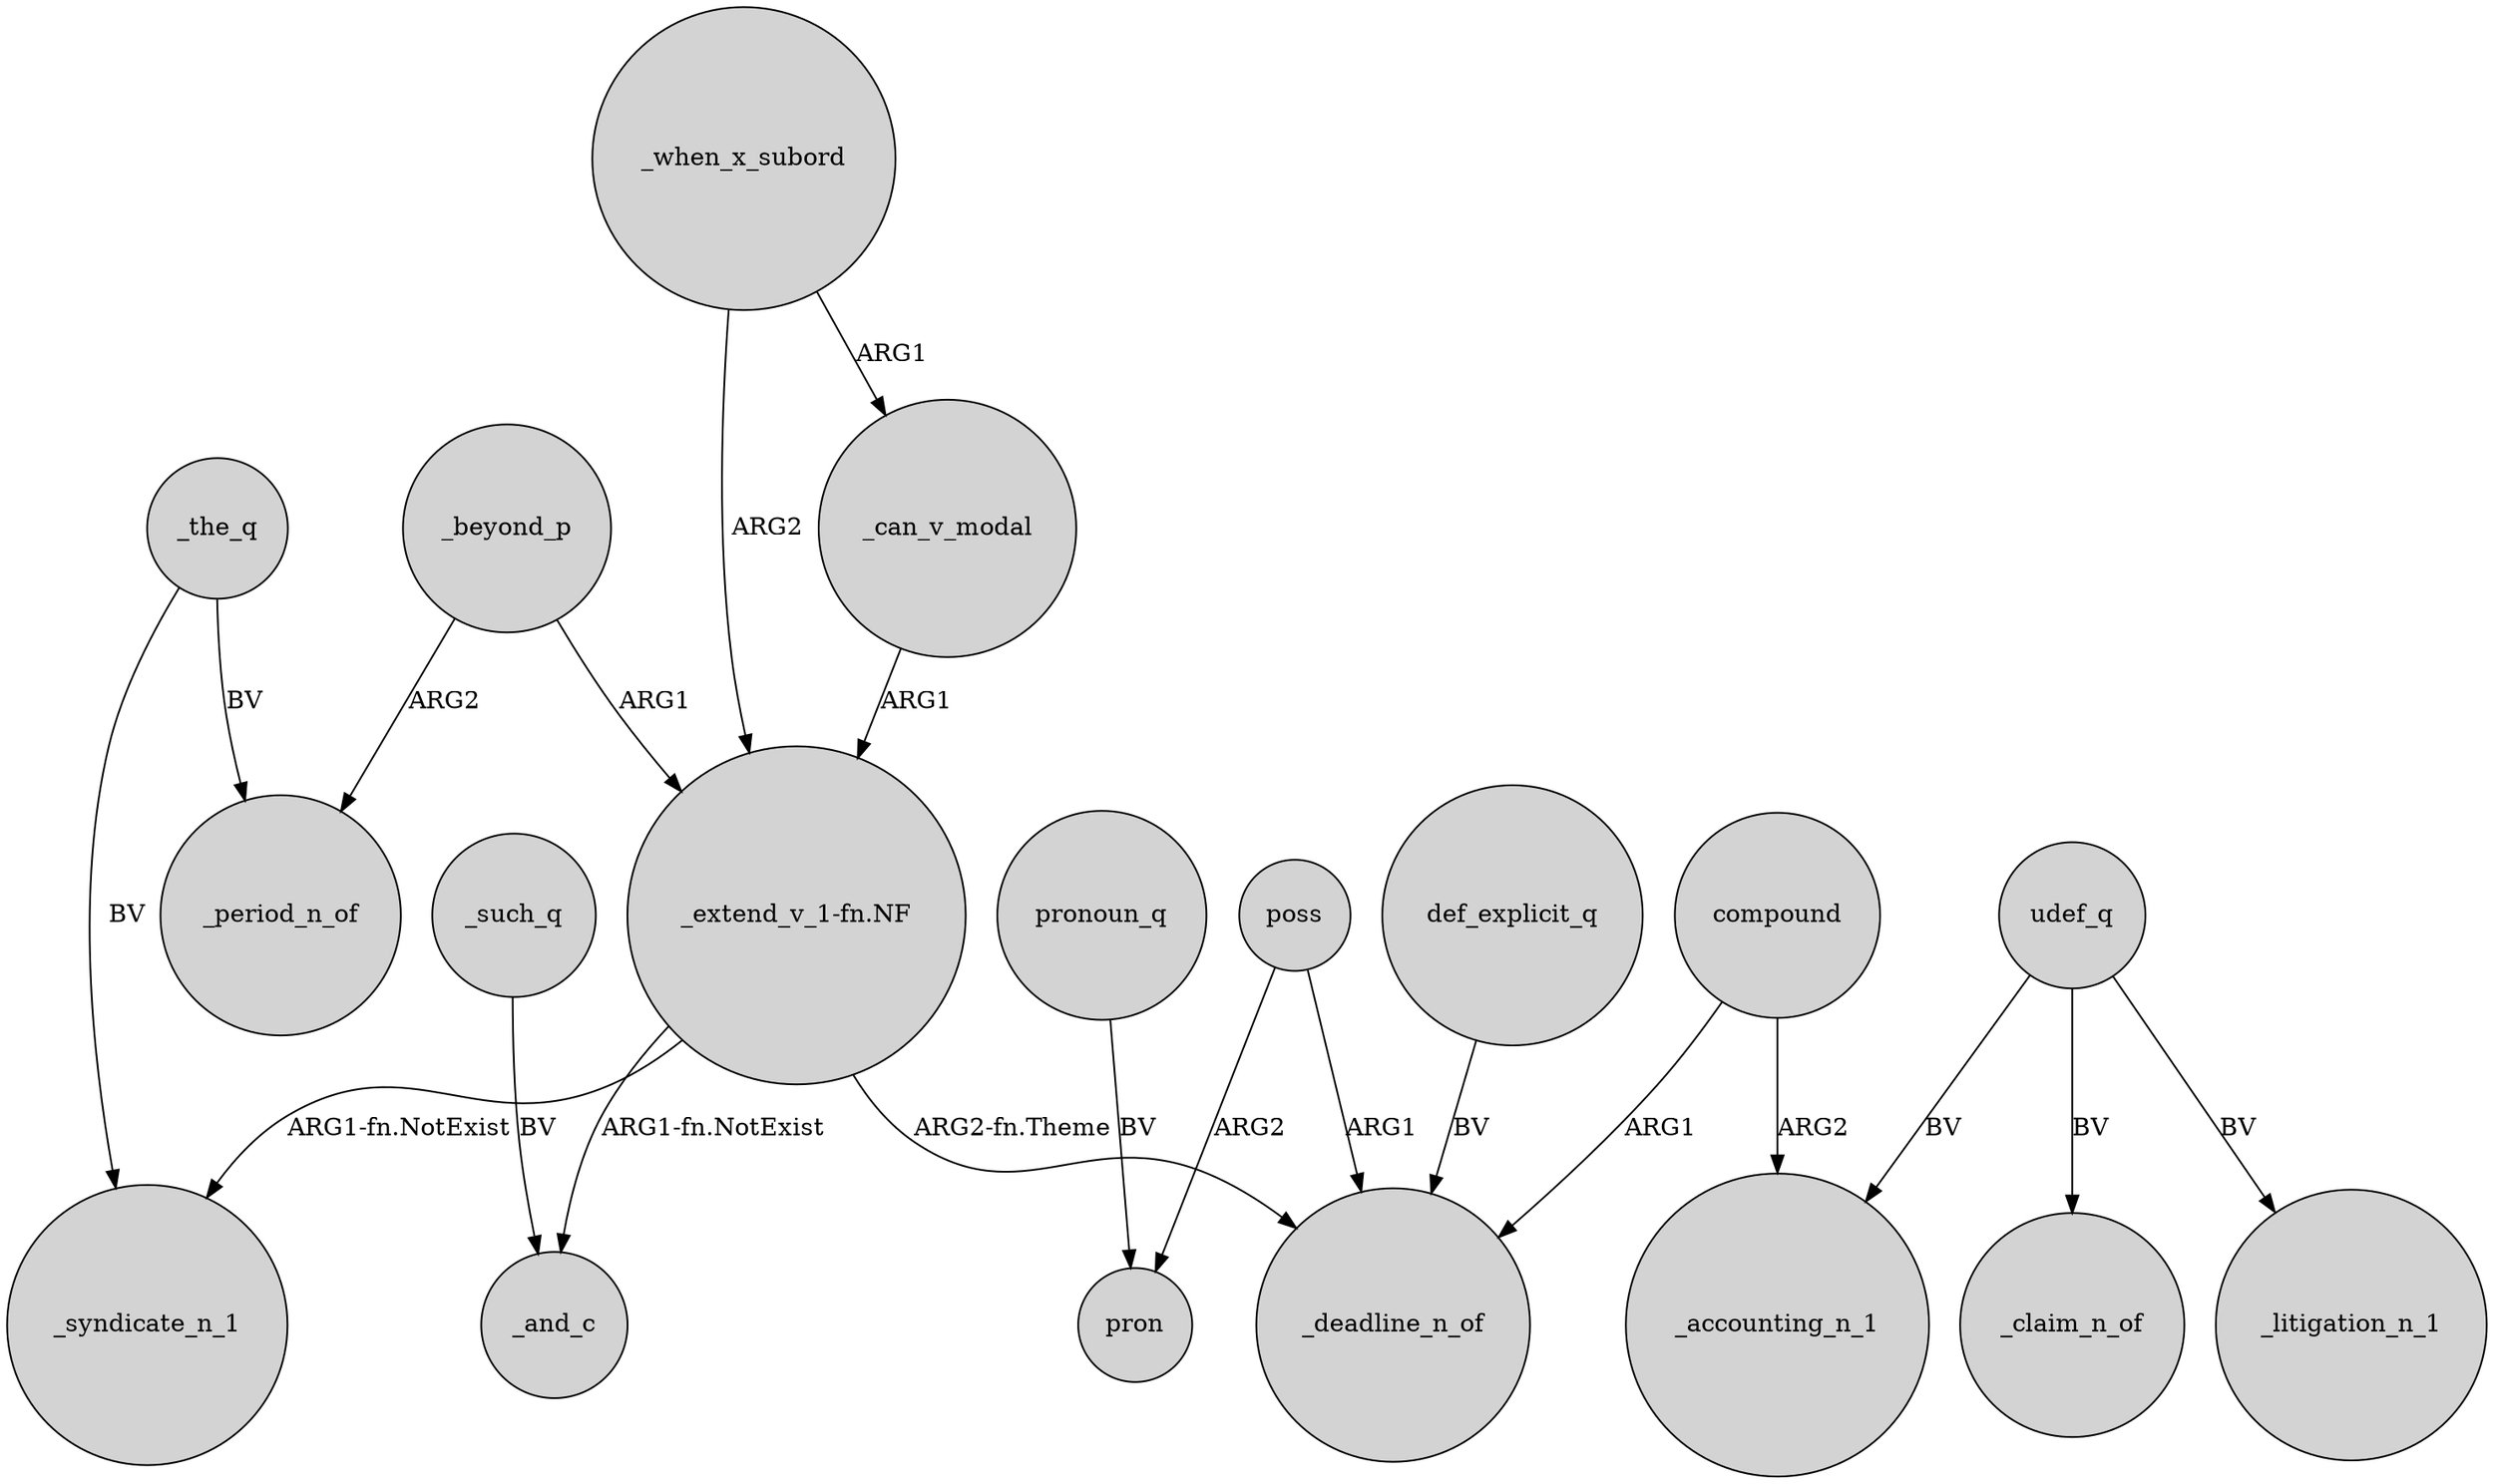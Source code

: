 digraph {
	node [shape=circle style=filled]
	"_extend_v_1-fn.NF" -> _syndicate_n_1 [label="ARG1-fn.NotExist"]
	_can_v_modal -> "_extend_v_1-fn.NF" [label=ARG1]
	_such_q -> _and_c [label=BV]
	poss -> pron [label=ARG2]
	"_extend_v_1-fn.NF" -> _deadline_n_of [label="ARG2-fn.Theme"]
	"_extend_v_1-fn.NF" -> _and_c [label="ARG1-fn.NotExist"]
	udef_q -> _litigation_n_1 [label=BV]
	compound -> _deadline_n_of [label=ARG1]
	_when_x_subord -> _can_v_modal [label=ARG1]
	_beyond_p -> "_extend_v_1-fn.NF" [label=ARG1]
	_beyond_p -> _period_n_of [label=ARG2]
	_the_q -> _period_n_of [label=BV]
	pronoun_q -> pron [label=BV]
	poss -> _deadline_n_of [label=ARG1]
	def_explicit_q -> _deadline_n_of [label=BV]
	_when_x_subord -> "_extend_v_1-fn.NF" [label=ARG2]
	udef_q -> _claim_n_of [label=BV]
	udef_q -> _accounting_n_1 [label=BV]
	_the_q -> _syndicate_n_1 [label=BV]
	compound -> _accounting_n_1 [label=ARG2]
}
